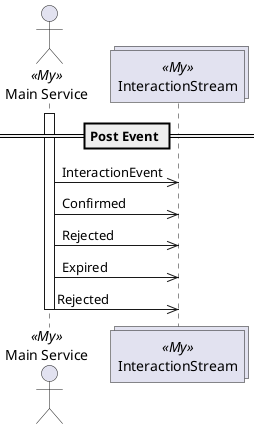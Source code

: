 @startuml post-event

== Post Event ==

actor "Main Service" as MainService <<My>>
collections "InteractionStream" as InteractionStream <<My>>

activate MainService
MainService ->> InteractionStream: InteractionEvent
MainService ->> InteractionStream: Confirmed
MainService ->> InteractionStream: Rejected
MainService ->> InteractionStream: Expired
MainService ->> InteractionStream: Rejected

deactivate MainService

@enduml
